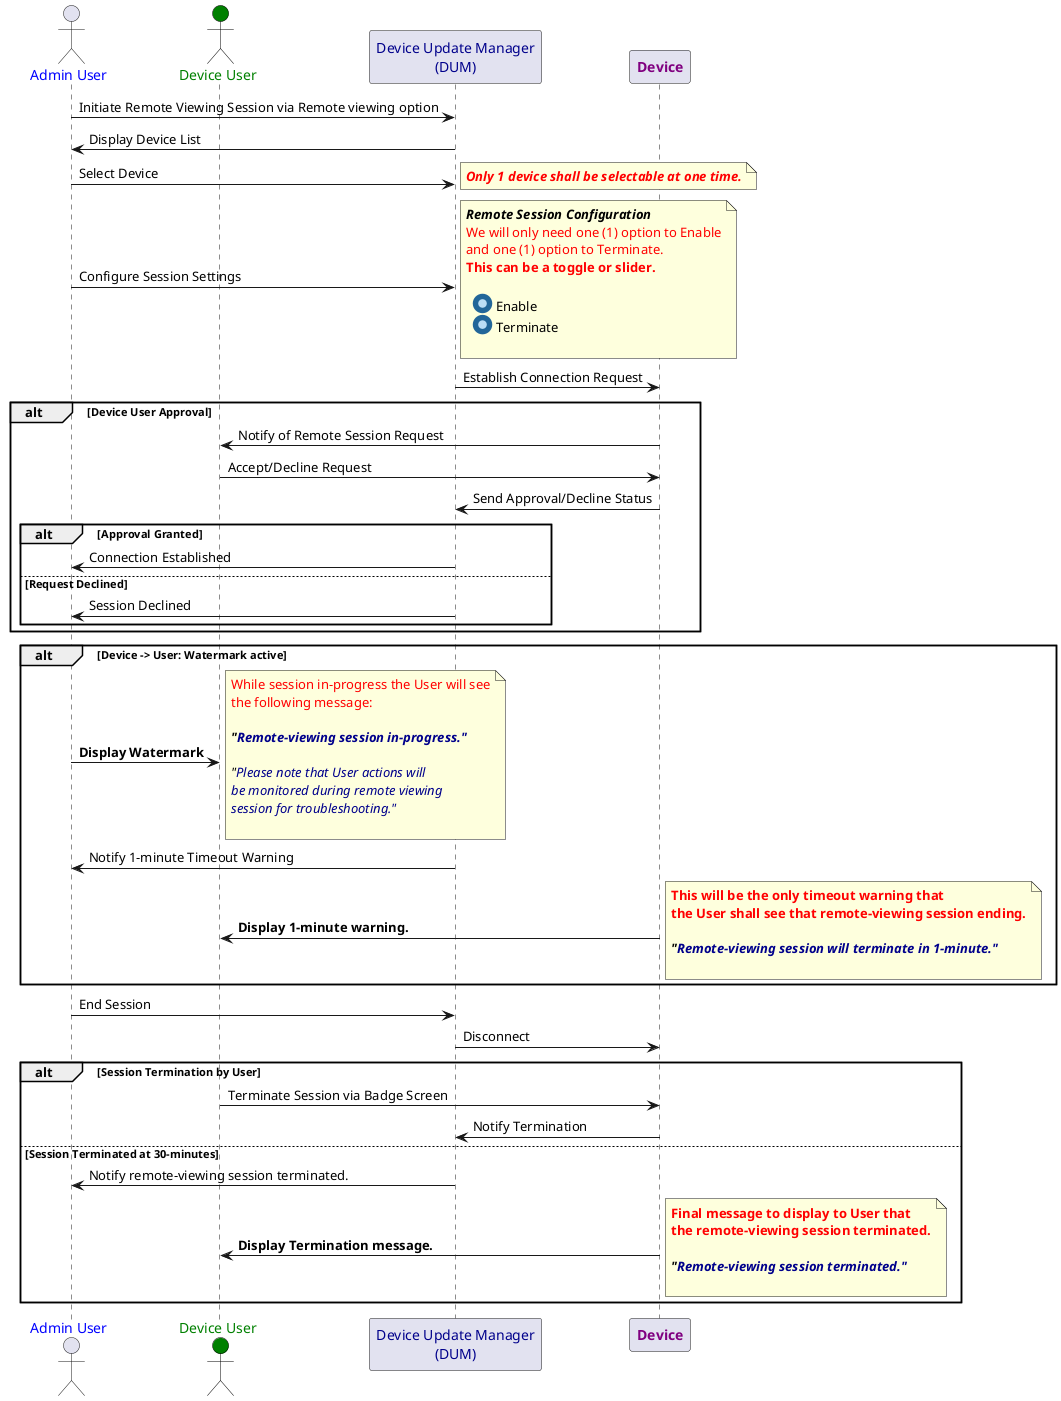 @startuml

actor "<color:blue>Admin User" as Admin

skinparam actor {
  BackgroundColor Green
  BorderColor Black
}

actor "<color:green>Device User" as User

skinparam actor {
  BackgroundColor Green
  BorderColor Black
}


participant "<color:darkblue>Device Update Manager\n<color:darkblue>(DUM)" as DUM
participant "<color:purple>**Device**" as Device

Admin -> DUM: Initiate Remote Viewing Session via Remote viewing option
DUM -> Admin: Display Device List
Admin -> DUM: Select Device

note right
//**<color:red>Only 1 device shall be selectable at one time.**//
end note

Admin -> DUM: Configure Session Settings

note right
//**Remote Session Configuration**//
<color:red>We will only need one (1) option to Enable
<color:red>and one (1) option to Terminate.
<color:red>**This can be a toggle or slider.**

  <:radio_button:> Enable
  <:radio_button:> Terminate

end note

DUM -> Device: Establish Connection Request

alt Device User Approval
    Device -> User: Notify of Remote Session Request
    User -> Device: Accept/Decline Request
    Device -> DUM: Send Approval/Decline Status
    alt Approval Granted
        DUM -> Admin: Connection Established
    else Request Declined
        DUM -> Admin: Session Declined
    end
end

alt Device -> User: Watermark active
Admin -> User: **Display Watermark**

note right
<color:red>While session in-progress the User will see
<color:red>the following message:

//**"<color:darkblue>Remote-viewing session in-progress."**//

//"<color:darkblue>Please note that User actions will//
//<color:darkblue>be monitored during remote viewing//
//<color:darkblue>session for troubleshooting."//

end note


    DUM -> Admin: Notify 1-minute Timeout Warning
    Device -> User: **Display 1-minute warning.**

note right
<color:red>**This will be the only timeout warning that**
<color:red>**the User shall see that remote-viewing session ending.**

//**"<color:darkblue>Remote-viewing session will terminate in 1-minute."**//

end note

end

Admin -> DUM: End Session
DUM -> Device: Disconnect

alt Session Termination by User
    User -> Device: Terminate Session via Badge Screen
    Device -> DUM: Notify Termination
else Session Terminated at 30-minutes
    DUM -> Admin: Notify remote-viewing session terminated.         
    Device -> User: **Display Termination message.**

note right
<color:red>**Final message to display to User that**
<color:red>**the remote-viewing session terminated.**

//**"<color:darkblue>Remote-viewing session terminated."**//

end note

end

@enduml
